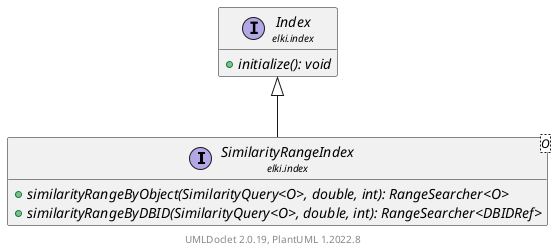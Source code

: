 @startuml
    remove .*\.(Instance|Par|Parameterizer|Factory)$
    set namespaceSeparator none
    hide empty fields
    hide empty methods

    interface "<size:14>SimilarityRangeIndex\n<size:10>elki.index" as elki.index.SimilarityRangeIndex<O> [[SimilarityRangeIndex.html]] {
        {abstract} +similarityRangeByObject(SimilarityQuery<O>, double, int): RangeSearcher<O>
        {abstract} +similarityRangeByDBID(SimilarityQuery<O>, double, int): RangeSearcher<DBIDRef>
    }

    interface "<size:14>Index\n<size:10>elki.index" as elki.index.Index [[Index.html]] {
        {abstract} +initialize(): void
    }

    elki.index.Index <|-- elki.index.SimilarityRangeIndex

    center footer UMLDoclet 2.0.19, PlantUML 1.2022.8
@enduml
